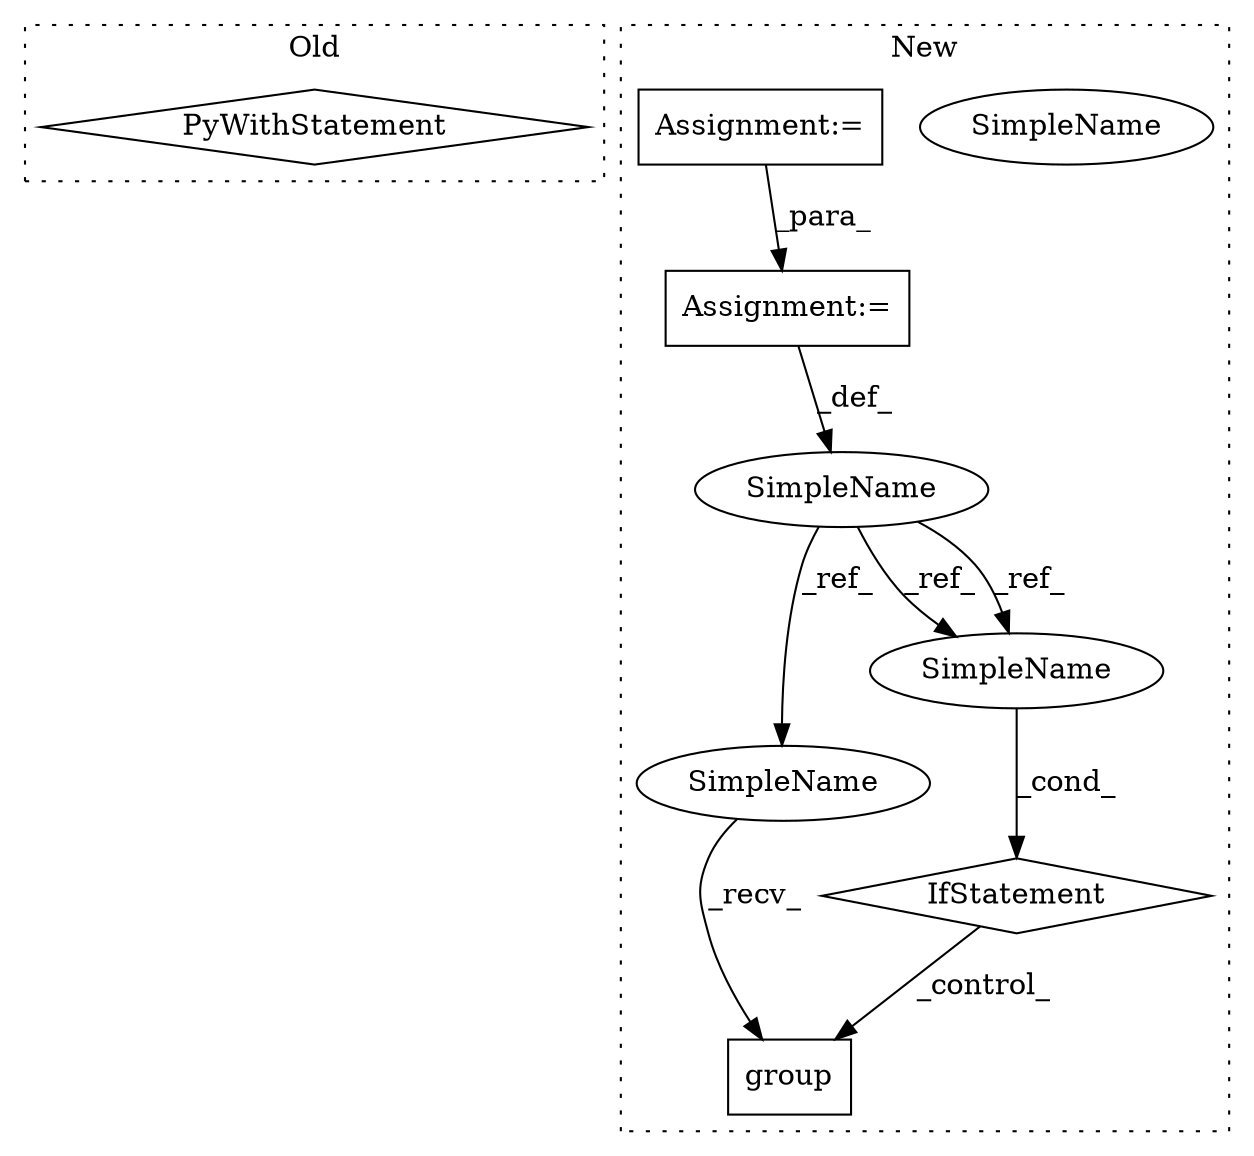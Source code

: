 digraph G {
subgraph cluster0 {
1 [label="PyWithStatement" a="104" s="4503,4576" l="10,2" shape="diamond"];
label = "Old";
style="dotted";
}
subgraph cluster1 {
2 [label="group" a="32" s="5066,5081" l="6,1" shape="box"];
3 [label="IfStatement" a="25" s="5027,5033" l="4,2" shape="diamond"];
4 [label="SimpleName" a="42" s="4989" l="2" shape="ellipse"];
5 [label="SimpleName" a="42" s="5031" l="2" shape="ellipse"];
6 [label="Assignment:=" a="7" s="4991" l="1" shape="box"];
7 [label="Assignment:=" a="7" s="4413" l="11" shape="box"];
8 [label="SimpleName" a="42" s="5063" l="2" shape="ellipse"];
9 [label="SimpleName" a="42" s="5031" l="2" shape="ellipse"];
label = "New";
style="dotted";
}
3 -> 2 [label="_control_"];
4 -> 8 [label="_ref_"];
4 -> 9 [label="_ref_"];
4 -> 9 [label="_ref_"];
6 -> 4 [label="_def_"];
7 -> 6 [label="_para_"];
8 -> 2 [label="_recv_"];
9 -> 3 [label="_cond_"];
}